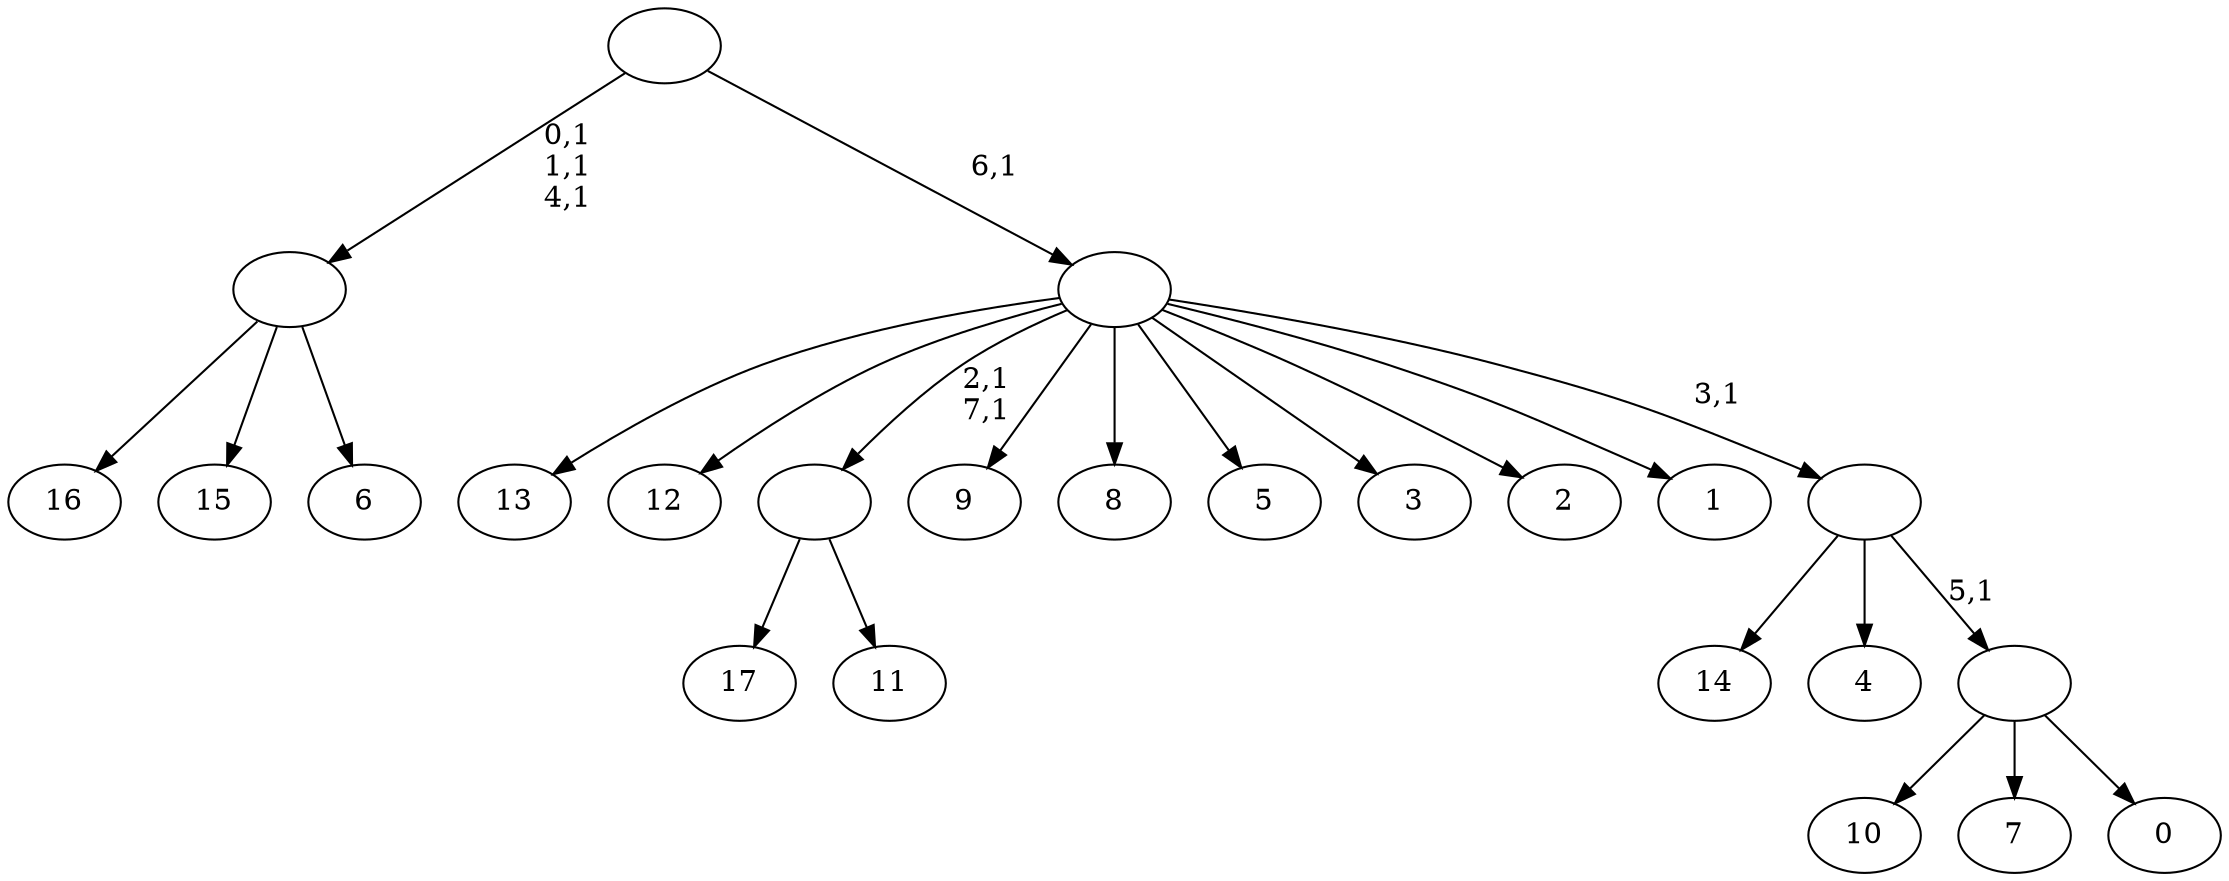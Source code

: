 digraph T {
	26 [label="17"]
	25 [label="16"]
	24 [label="15"]
	23 [label="14"]
	22 [label="13"]
	21 [label="12"]
	20 [label="11"]
	19 [label=""]
	17 [label="10"]
	16 [label="9"]
	15 [label="8"]
	14 [label="7"]
	13 [label="6"]
	12 [label=""]
	9 [label="5"]
	8 [label="4"]
	7 [label="3"]
	6 [label="2"]
	5 [label="1"]
	4 [label="0"]
	3 [label=""]
	2 [label=""]
	1 [label=""]
	0 [label=""]
	19 -> 26 [label=""]
	19 -> 20 [label=""]
	12 -> 25 [label=""]
	12 -> 24 [label=""]
	12 -> 13 [label=""]
	3 -> 17 [label=""]
	3 -> 14 [label=""]
	3 -> 4 [label=""]
	2 -> 23 [label=""]
	2 -> 8 [label=""]
	2 -> 3 [label="5,1"]
	1 -> 19 [label="2,1\n7,1"]
	1 -> 22 [label=""]
	1 -> 21 [label=""]
	1 -> 16 [label=""]
	1 -> 15 [label=""]
	1 -> 9 [label=""]
	1 -> 7 [label=""]
	1 -> 6 [label=""]
	1 -> 5 [label=""]
	1 -> 2 [label="3,1"]
	0 -> 12 [label="0,1\n1,1\n4,1"]
	0 -> 1 [label="6,1"]
}

